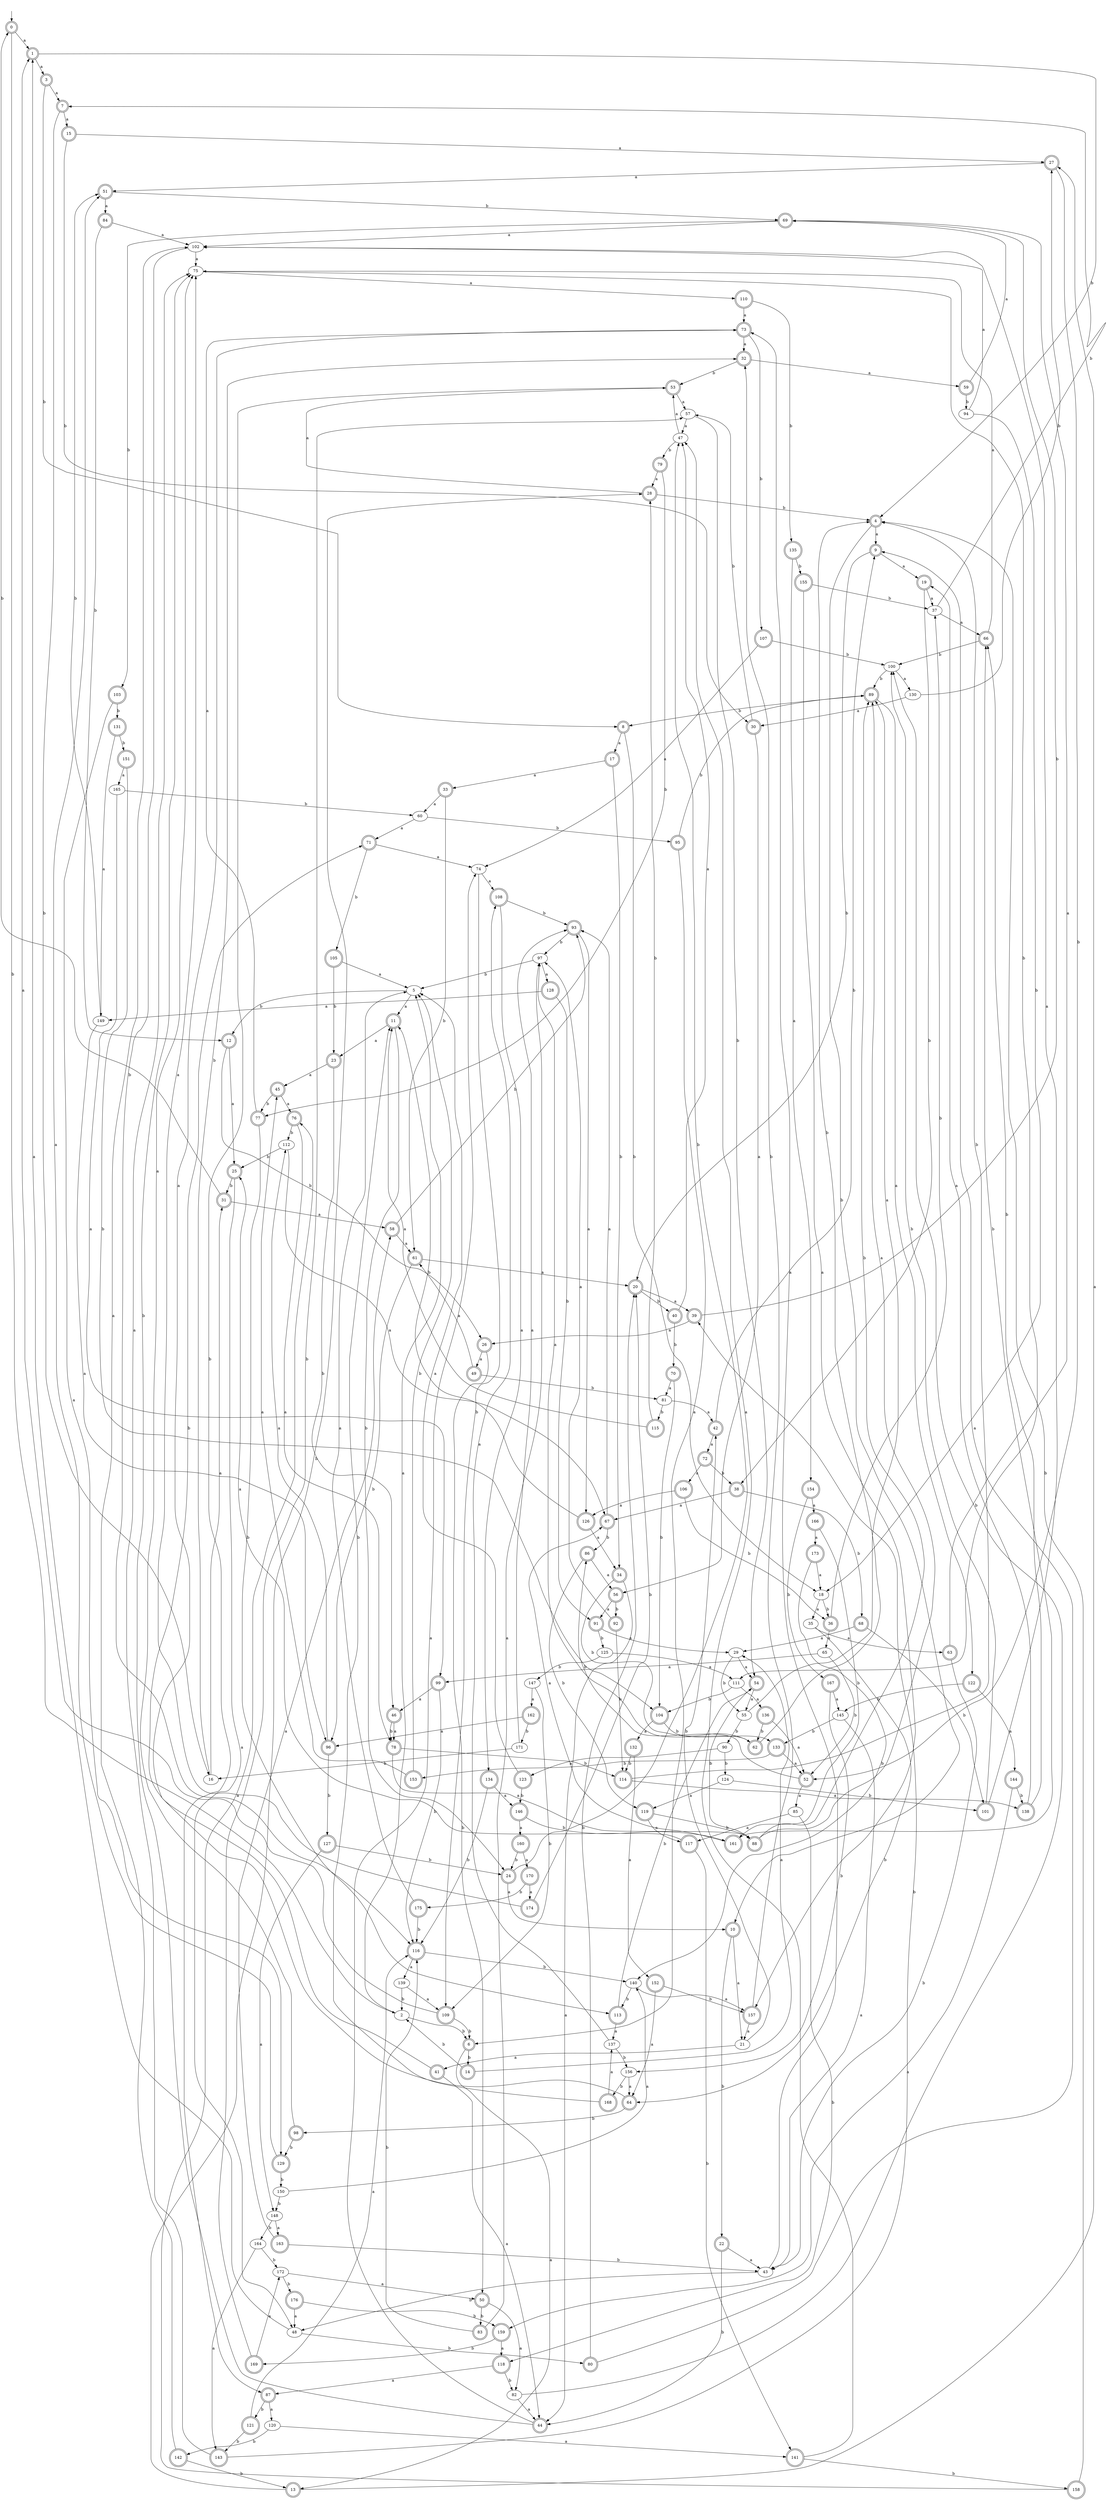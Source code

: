 digraph RandomDFA {
  __start0 [label="", shape=none];
  __start0 -> 0 [label=""];
  0 [shape=circle] [shape=doublecircle]
  0 -> 1 [label="a"]
  0 -> 2 [label="b"]
  1 [shape=doublecircle]
  1 -> 3 [label="a"]
  1 -> 4 [label="b"]
  2
  2 -> 5 [label="a"]
  2 -> 6 [label="b"]
  3 [shape=doublecircle]
  3 -> 7 [label="a"]
  3 -> 8 [label="b"]
  4 [shape=doublecircle]
  4 -> 9 [label="a"]
  4 -> 10 [label="b"]
  5
  5 -> 11 [label="a"]
  5 -> 12 [label="b"]
  6 [shape=doublecircle]
  6 -> 13 [label="a"]
  6 -> 14 [label="b"]
  7 [shape=doublecircle]
  7 -> 15 [label="a"]
  7 -> 16 [label="b"]
  8 [shape=doublecircle]
  8 -> 17 [label="a"]
  8 -> 18 [label="b"]
  9 [shape=doublecircle]
  9 -> 19 [label="a"]
  9 -> 20 [label="b"]
  10 [shape=doublecircle]
  10 -> 21 [label="a"]
  10 -> 22 [label="b"]
  11 [shape=doublecircle]
  11 -> 23 [label="a"]
  11 -> 24 [label="b"]
  12 [shape=doublecircle]
  12 -> 25 [label="a"]
  12 -> 26 [label="b"]
  13 [shape=doublecircle]
  13 -> 27 [label="a"]
  13 -> 28 [label="b"]
  14 [shape=doublecircle]
  14 -> 29 [label="a"]
  14 -> 2 [label="b"]
  15 [shape=doublecircle]
  15 -> 27 [label="a"]
  15 -> 30 [label="b"]
  16
  16 -> 31 [label="a"]
  16 -> 32 [label="b"]
  17 [shape=doublecircle]
  17 -> 33 [label="a"]
  17 -> 34 [label="b"]
  18
  18 -> 35 [label="a"]
  18 -> 36 [label="b"]
  19 [shape=doublecircle]
  19 -> 37 [label="a"]
  19 -> 38 [label="b"]
  20 [shape=doublecircle]
  20 -> 39 [label="a"]
  20 -> 40 [label="b"]
  21
  21 -> 41 [label="a"]
  21 -> 42 [label="b"]
  22 [shape=doublecircle]
  22 -> 43 [label="a"]
  22 -> 44 [label="b"]
  23 [shape=doublecircle]
  23 -> 45 [label="a"]
  23 -> 46 [label="b"]
  24 [shape=doublecircle]
  24 -> 10 [label="a"]
  24 -> 47 [label="b"]
  25 [shape=doublecircle]
  25 -> 48 [label="a"]
  25 -> 31 [label="b"]
  26 [shape=doublecircle]
  26 -> 49 [label="a"]
  26 -> 50 [label="b"]
  27 [shape=doublecircle]
  27 -> 51 [label="a"]
  27 -> 52 [label="b"]
  28 [shape=doublecircle]
  28 -> 53 [label="a"]
  28 -> 4 [label="b"]
  29
  29 -> 54 [label="a"]
  29 -> 55 [label="b"]
  30 [shape=doublecircle]
  30 -> 56 [label="a"]
  30 -> 57 [label="b"]
  31 [shape=doublecircle]
  31 -> 58 [label="a"]
  31 -> 0 [label="b"]
  32 [shape=doublecircle]
  32 -> 59 [label="a"]
  32 -> 53 [label="b"]
  33 [shape=doublecircle]
  33 -> 60 [label="a"]
  33 -> 61 [label="b"]
  34 [shape=doublecircle]
  34 -> 44 [label="a"]
  34 -> 62 [label="b"]
  35
  35 -> 63 [label="a"]
  35 -> 64 [label="b"]
  36 [shape=doublecircle]
  36 -> 65 [label="a"]
  36 -> 37 [label="b"]
  37
  37 -> 66 [label="a"]
  37 -> 7 [label="b"]
  38 [shape=doublecircle]
  38 -> 67 [label="a"]
  38 -> 68 [label="b"]
  39 [shape=doublecircle]
  39 -> 26 [label="a"]
  39 -> 69 [label="b"]
  40 [shape=doublecircle]
  40 -> 47 [label="a"]
  40 -> 70 [label="b"]
  41 [shape=doublecircle]
  41 -> 44 [label="a"]
  41 -> 71 [label="b"]
  42 [shape=doublecircle]
  42 -> 72 [label="a"]
  42 -> 9 [label="b"]
  43
  43 -> 73 [label="a"]
  43 -> 48 [label="b"]
  44 [shape=doublecircle]
  44 -> 74 [label="a"]
  44 -> 75 [label="b"]
  45 [shape=doublecircle]
  45 -> 76 [label="a"]
  45 -> 77 [label="b"]
  46 [shape=doublecircle]
  46 -> 78 [label="a"]
  46 -> 78 [label="b"]
  47
  47 -> 53 [label="a"]
  47 -> 79 [label="b"]
  48
  48 -> 1 [label="a"]
  48 -> 80 [label="b"]
  49 [shape=doublecircle]
  49 -> 61 [label="a"]
  49 -> 81 [label="b"]
  50 [shape=doublecircle]
  50 -> 82 [label="a"]
  50 -> 83 [label="b"]
  51 [shape=doublecircle]
  51 -> 84 [label="a"]
  51 -> 69 [label="b"]
  52 [shape=doublecircle]
  52 -> 85 [label="a"]
  52 -> 86 [label="b"]
  53 [shape=doublecircle]
  53 -> 57 [label="a"]
  53 -> 87 [label="b"]
  54 [shape=doublecircle]
  54 -> 55 [label="a"]
  54 -> 88 [label="b"]
  55
  55 -> 89 [label="a"]
  55 -> 90 [label="b"]
  56 [shape=doublecircle]
  56 -> 91 [label="a"]
  56 -> 92 [label="b"]
  57
  57 -> 47 [label="a"]
  57 -> 54 [label="b"]
  58 [shape=doublecircle]
  58 -> 61 [label="a"]
  58 -> 93 [label="b"]
  59 [shape=doublecircle]
  59 -> 69 [label="a"]
  59 -> 94 [label="b"]
  60
  60 -> 71 [label="a"]
  60 -> 95 [label="b"]
  61 [shape=doublecircle]
  61 -> 20 [label="a"]
  61 -> 96 [label="b"]
  62 [shape=doublecircle]
  62 -> 97 [label="a"]
  62 -> 4 [label="b"]
  63 [shape=doublecircle]
  63 -> 69 [label="a"]
  63 -> 43 [label="b"]
  64 [shape=doublecircle]
  64 -> 73 [label="a"]
  64 -> 98 [label="b"]
  65
  65 -> 99 [label="a"]
  65 -> 52 [label="b"]
  66 [shape=doublecircle]
  66 -> 75 [label="a"]
  66 -> 100 [label="b"]
  67 [shape=doublecircle]
  67 -> 93 [label="a"]
  67 -> 86 [label="b"]
  68 [shape=doublecircle]
  68 -> 29 [label="a"]
  68 -> 101 [label="b"]
  69 [shape=doublecircle]
  69 -> 102 [label="a"]
  69 -> 103 [label="b"]
  70 [shape=doublecircle]
  70 -> 81 [label="a"]
  70 -> 104 [label="b"]
  71 [shape=doublecircle]
  71 -> 74 [label="a"]
  71 -> 105 [label="b"]
  72 [shape=doublecircle]
  72 -> 106 [label="a"]
  72 -> 38 [label="b"]
  73 [shape=doublecircle]
  73 -> 32 [label="a"]
  73 -> 107 [label="b"]
  74
  74 -> 108 [label="a"]
  74 -> 109 [label="b"]
  75
  75 -> 110 [label="a"]
  75 -> 111 [label="b"]
  76 [shape=doublecircle]
  76 -> 78 [label="a"]
  76 -> 112 [label="b"]
  77 [shape=doublecircle]
  77 -> 73 [label="a"]
  77 -> 113 [label="b"]
  78 [shape=doublecircle]
  78 -> 88 [label="a"]
  78 -> 114 [label="b"]
  79 [shape=doublecircle]
  79 -> 28 [label="a"]
  79 -> 77 [label="b"]
  80 [shape=doublecircle]
  80 -> 9 [label="a"]
  80 -> 20 [label="b"]
  81
  81 -> 42 [label="a"]
  81 -> 115 [label="b"]
  82
  82 -> 44 [label="a"]
  82 -> 100 [label="b"]
  83 [shape=doublecircle]
  83 -> 97 [label="a"]
  83 -> 116 [label="b"]
  84 [shape=doublecircle]
  84 -> 102 [label="a"]
  84 -> 12 [label="b"]
  85
  85 -> 117 [label="a"]
  85 -> 118 [label="b"]
  86 [shape=doublecircle]
  86 -> 56 [label="a"]
  86 -> 119 [label="b"]
  87 [shape=doublecircle]
  87 -> 120 [label="a"]
  87 -> 121 [label="b"]
  88 [shape=doublecircle]
  88 -> 89 [label="a"]
  88 -> 89 [label="b"]
  89 [shape=doublecircle]
  89 -> 122 [label="a"]
  89 -> 8 [label="b"]
  90
  90 -> 123 [label="a"]
  90 -> 124 [label="b"]
  91 [shape=doublecircle]
  91 -> 29 [label="a"]
  91 -> 125 [label="b"]
  92 [shape=doublecircle]
  92 -> 97 [label="a"]
  92 -> 114 [label="b"]
  93 [shape=doublecircle]
  93 -> 126 [label="a"]
  93 -> 97 [label="b"]
  94
  94 -> 102 [label="a"]
  94 -> 18 [label="b"]
  95 [shape=doublecircle]
  95 -> 6 [label="a"]
  95 -> 89 [label="b"]
  96 [shape=doublecircle]
  96 -> 112 [label="a"]
  96 -> 127 [label="b"]
  97
  97 -> 128 [label="a"]
  97 -> 5 [label="b"]
  98 [shape=doublecircle]
  98 -> 75 [label="a"]
  98 -> 129 [label="b"]
  99 [shape=doublecircle]
  99 -> 46 [label="a"]
  99 -> 116 [label="b"]
  100
  100 -> 130 [label="a"]
  100 -> 89 [label="b"]
  101 [shape=doublecircle]
  101 -> 102 [label="a"]
  101 -> 100 [label="b"]
  102
  102 -> 75 [label="a"]
  102 -> 116 [label="b"]
  103 [shape=doublecircle]
  103 -> 129 [label="a"]
  103 -> 131 [label="b"]
  104 [shape=doublecircle]
  104 -> 132 [label="a"]
  104 -> 133 [label="b"]
  105 [shape=doublecircle]
  105 -> 5 [label="a"]
  105 -> 23 [label="b"]
  106 [shape=doublecircle]
  106 -> 126 [label="a"]
  106 -> 36 [label="b"]
  107 [shape=doublecircle]
  107 -> 74 [label="a"]
  107 -> 100 [label="b"]
  108 [shape=doublecircle]
  108 -> 134 [label="a"]
  108 -> 93 [label="b"]
  109 [shape=doublecircle]
  109 -> 1 [label="a"]
  109 -> 6 [label="b"]
  110 [shape=doublecircle]
  110 -> 73 [label="a"]
  110 -> 135 [label="b"]
  111
  111 -> 136 [label="a"]
  111 -> 104 [label="b"]
  112
  112 -> 67 [label="a"]
  112 -> 25 [label="b"]
  113 [shape=doublecircle]
  113 -> 137 [label="a"]
  113 -> 54 [label="b"]
  114 [shape=doublecircle]
  114 -> 138 [label="a"]
  114 -> 4 [label="b"]
  115 [shape=doublecircle]
  115 -> 11 [label="a"]
  115 -> 28 [label="b"]
  116 [shape=doublecircle]
  116 -> 139 [label="a"]
  116 -> 140 [label="b"]
  117 [shape=doublecircle]
  117 -> 25 [label="a"]
  117 -> 141 [label="b"]
  118 [shape=doublecircle]
  118 -> 87 [label="a"]
  118 -> 82 [label="b"]
  119 [shape=doublecircle]
  119 -> 117 [label="a"]
  119 -> 88 [label="b"]
  120
  120 -> 141 [label="a"]
  120 -> 142 [label="b"]
  121 [shape=doublecircle]
  121 -> 116 [label="a"]
  121 -> 143 [label="b"]
  122 [shape=doublecircle]
  122 -> 144 [label="a"]
  122 -> 145 [label="b"]
  123 [shape=doublecircle]
  123 -> 5 [label="a"]
  123 -> 146 [label="b"]
  124
  124 -> 119 [label="a"]
  124 -> 101 [label="b"]
  125
  125 -> 111 [label="a"]
  125 -> 147 [label="b"]
  126 [shape=doublecircle]
  126 -> 34 [label="a"]
  126 -> 11 [label="b"]
  127 [shape=doublecircle]
  127 -> 148 [label="a"]
  127 -> 24 [label="b"]
  128 [shape=doublecircle]
  128 -> 149 [label="a"]
  128 -> 91 [label="b"]
  129 [shape=doublecircle]
  129 -> 51 [label="a"]
  129 -> 150 [label="b"]
  130
  130 -> 30 [label="a"]
  130 -> 27 [label="b"]
  131 [shape=doublecircle]
  131 -> 149 [label="a"]
  131 -> 151 [label="b"]
  132 [shape=doublecircle]
  132 -> 152 [label="a"]
  132 -> 114 [label="b"]
  133 [shape=doublecircle]
  133 -> 52 [label="a"]
  133 -> 153 [label="b"]
  134 [shape=doublecircle]
  134 -> 146 [label="a"]
  134 -> 116 [label="b"]
  135 [shape=doublecircle]
  135 -> 154 [label="a"]
  135 -> 155 [label="b"]
  136 [shape=doublecircle]
  136 -> 52 [label="a"]
  136 -> 62 [label="b"]
  137
  137 -> 108 [label="a"]
  137 -> 156 [label="b"]
  138 [shape=doublecircle]
  138 -> 19 [label="a"]
  138 -> 66 [label="b"]
  139
  139 -> 109 [label="a"]
  139 -> 2 [label="b"]
  140
  140 -> 157 [label="a"]
  140 -> 113 [label="b"]
  141 [shape=doublecircle]
  141 -> 47 [label="a"]
  141 -> 158 [label="b"]
  142 [shape=doublecircle]
  142 -> 102 [label="a"]
  142 -> 13 [label="b"]
  143 [shape=doublecircle]
  143 -> 75 [label="a"]
  143 -> 39 [label="b"]
  144 [shape=doublecircle]
  144 -> 159 [label="a"]
  144 -> 138 [label="b"]
  145
  145 -> 43 [label="a"]
  145 -> 133 [label="b"]
  146 [shape=doublecircle]
  146 -> 160 [label="a"]
  146 -> 161 [label="b"]
  147
  147 -> 162 [label="a"]
  147 -> 109 [label="b"]
  148
  148 -> 163 [label="a"]
  148 -> 164 [label="b"]
  149
  149 -> 96 [label="a"]
  149 -> 51 [label="b"]
  150
  150 -> 140 [label="a"]
  150 -> 148 [label="b"]
  151 [shape=doublecircle]
  151 -> 165 [label="a"]
  151 -> 104 [label="b"]
  152 [shape=doublecircle]
  152 -> 64 [label="a"]
  152 -> 157 [label="b"]
  153 [shape=doublecircle]
  153 -> 45 [label="a"]
  153 -> 5 [label="b"]
  154 [shape=doublecircle]
  154 -> 166 [label="a"]
  154 -> 167 [label="b"]
  155 [shape=doublecircle]
  155 -> 157 [label="a"]
  155 -> 37 [label="b"]
  156
  156 -> 64 [label="a"]
  156 -> 168 [label="b"]
  157 [shape=doublecircle]
  157 -> 21 [label="a"]
  157 -> 32 [label="b"]
  158 [shape=doublecircle]
  158 -> 76 [label="a"]
  158 -> 4 [label="b"]
  159 [shape=doublecircle]
  159 -> 118 [label="a"]
  159 -> 169 [label="b"]
  160 [shape=doublecircle]
  160 -> 170 [label="a"]
  160 -> 24 [label="b"]
  161 [shape=doublecircle]
  161 -> 67 [label="a"]
  161 -> 66 [label="b"]
  162 [shape=doublecircle]
  162 -> 96 [label="a"]
  162 -> 171 [label="b"]
  163 [shape=doublecircle]
  163 -> 58 [label="a"]
  163 -> 43 [label="b"]
  164
  164 -> 143 [label="a"]
  164 -> 172 [label="b"]
  165
  165 -> 99 [label="a"]
  165 -> 60 [label="b"]
  166 [shape=doublecircle]
  166 -> 173 [label="a"]
  166 -> 161 [label="b"]
  167 [shape=doublecircle]
  167 -> 145 [label="a"]
  167 -> 156 [label="b"]
  168 [shape=doublecircle]
  168 -> 137 [label="a"]
  168 -> 11 [label="b"]
  169 [shape=doublecircle]
  169 -> 172 [label="a"]
  169 -> 57 [label="b"]
  170 [shape=doublecircle]
  170 -> 174 [label="a"]
  170 -> 175 [label="b"]
  171
  171 -> 93 [label="a"]
  171 -> 16 [label="b"]
  172
  172 -> 50 [label="a"]
  172 -> 176 [label="b"]
  173 [shape=doublecircle]
  173 -> 18 [label="a"]
  173 -> 140 [label="b"]
  174 [shape=doublecircle]
  174 -> 75 [label="a"]
  174 -> 20 [label="b"]
  175 [shape=doublecircle]
  175 -> 5 [label="a"]
  175 -> 116 [label="b"]
  176 [shape=doublecircle]
  176 -> 48 [label="a"]
  176 -> 159 [label="b"]
}
